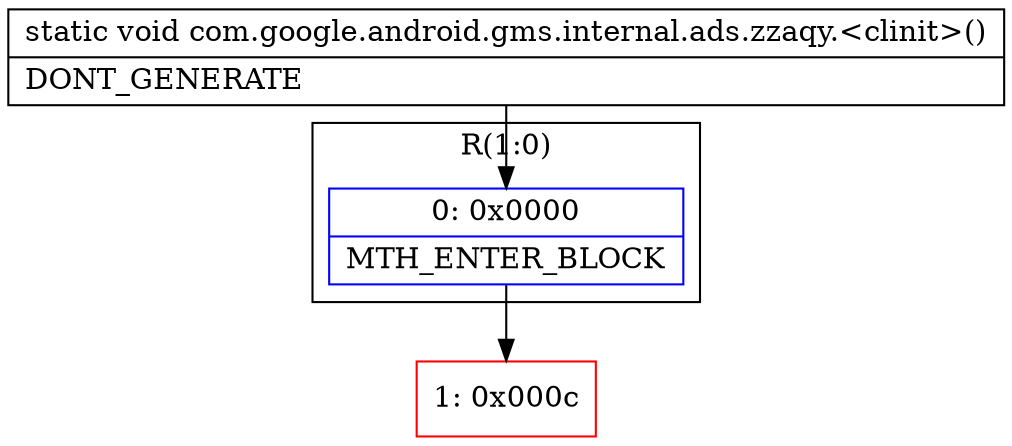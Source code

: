 digraph "CFG forcom.google.android.gms.internal.ads.zzaqy.\<clinit\>()V" {
subgraph cluster_Region_1367234681 {
label = "R(1:0)";
node [shape=record,color=blue];
Node_0 [shape=record,label="{0\:\ 0x0000|MTH_ENTER_BLOCK\l}"];
}
Node_1 [shape=record,color=red,label="{1\:\ 0x000c}"];
MethodNode[shape=record,label="{static void com.google.android.gms.internal.ads.zzaqy.\<clinit\>()  | DONT_GENERATE\l}"];
MethodNode -> Node_0;
Node_0 -> Node_1;
}

